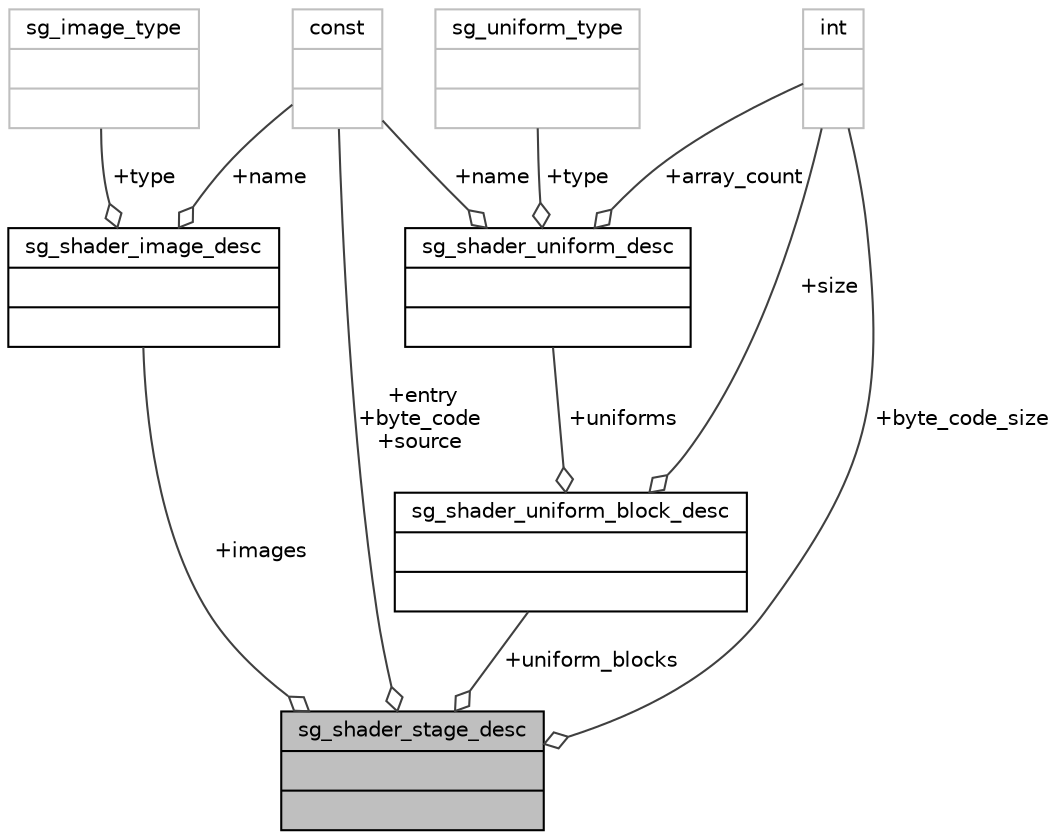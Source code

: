 digraph "sg_shader_stage_desc"
{
 // INTERACTIVE_SVG=YES
  bgcolor="transparent";
  edge [fontname="Helvetica",fontsize="10",labelfontname="Helvetica",labelfontsize="10"];
  node [fontname="Helvetica",fontsize="10",shape=record];
  Node1 [label="{sg_shader_stage_desc\n||}",height=0.2,width=0.4,color="black", fillcolor="grey75", style="filled", fontcolor="black"];
  Node2 -> Node1 [color="grey25",fontsize="10",style="solid",label=" +images" ,arrowhead="odiamond",fontname="Helvetica"];
  Node2 [label="{sg_shader_image_desc\n||}",height=0.2,width=0.4,color="black",URL="$dd/d8f/structsg__shader__image__desc.html"];
  Node3 -> Node2 [color="grey25",fontsize="10",style="solid",label=" +type" ,arrowhead="odiamond",fontname="Helvetica"];
  Node3 [label="{sg_image_type\n||}",height=0.2,width=0.4,color="grey75"];
  Node4 -> Node2 [color="grey25",fontsize="10",style="solid",label=" +name" ,arrowhead="odiamond",fontname="Helvetica"];
  Node4 [label="{const\n||}",height=0.2,width=0.4,color="grey75"];
  Node5 -> Node1 [color="grey25",fontsize="10",style="solid",label=" +byte_code_size" ,arrowhead="odiamond",fontname="Helvetica"];
  Node5 [label="{int\n||}",height=0.2,width=0.4,color="grey75"];
  Node4 -> Node1 [color="grey25",fontsize="10",style="solid",label=" +entry\n+byte_code\n+source" ,arrowhead="odiamond",fontname="Helvetica"];
  Node6 -> Node1 [color="grey25",fontsize="10",style="solid",label=" +uniform_blocks" ,arrowhead="odiamond",fontname="Helvetica"];
  Node6 [label="{sg_shader_uniform_block_desc\n||}",height=0.2,width=0.4,color="black",URL="$dd/d14/structsg__shader__uniform__block__desc.html"];
  Node7 -> Node6 [color="grey25",fontsize="10",style="solid",label=" +uniforms" ,arrowhead="odiamond",fontname="Helvetica"];
  Node7 [label="{sg_shader_uniform_desc\n||}",height=0.2,width=0.4,color="black",URL="$d2/d67/structsg__shader__uniform__desc.html"];
  Node5 -> Node7 [color="grey25",fontsize="10",style="solid",label=" +array_count" ,arrowhead="odiamond",fontname="Helvetica"];
  Node8 -> Node7 [color="grey25",fontsize="10",style="solid",label=" +type" ,arrowhead="odiamond",fontname="Helvetica"];
  Node8 [label="{sg_uniform_type\n||}",height=0.2,width=0.4,color="grey75"];
  Node4 -> Node7 [color="grey25",fontsize="10",style="solid",label=" +name" ,arrowhead="odiamond",fontname="Helvetica"];
  Node5 -> Node6 [color="grey25",fontsize="10",style="solid",label=" +size" ,arrowhead="odiamond",fontname="Helvetica"];
}
